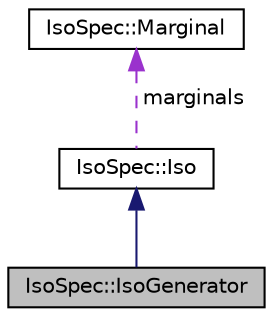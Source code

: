 digraph "IsoSpec::IsoGenerator"
{
  edge [fontname="Helvetica",fontsize="10",labelfontname="Helvetica",labelfontsize="10"];
  node [fontname="Helvetica",fontsize="10",shape=record];
  Node5 [label="IsoSpec::IsoGenerator",height=0.2,width=0.4,color="black", fillcolor="grey75", style="filled", fontcolor="black"];
  Node6 -> Node5 [dir="back",color="midnightblue",fontsize="10",style="solid"];
  Node6 [label="IsoSpec::Iso",height=0.2,width=0.4,color="black", fillcolor="white", style="filled",URL="$class_iso_spec_1_1_iso.html",tooltip="The Iso class for the calculation of the isotopic distribution. "];
  Node7 -> Node6 [dir="back",color="darkorchid3",fontsize="10",style="dashed",label=" marginals" ];
  Node7 [label="IsoSpec::Marginal",height=0.2,width=0.4,color="black", fillcolor="white", style="filled",URL="$class_iso_spec_1_1_marginal.html"];
}
